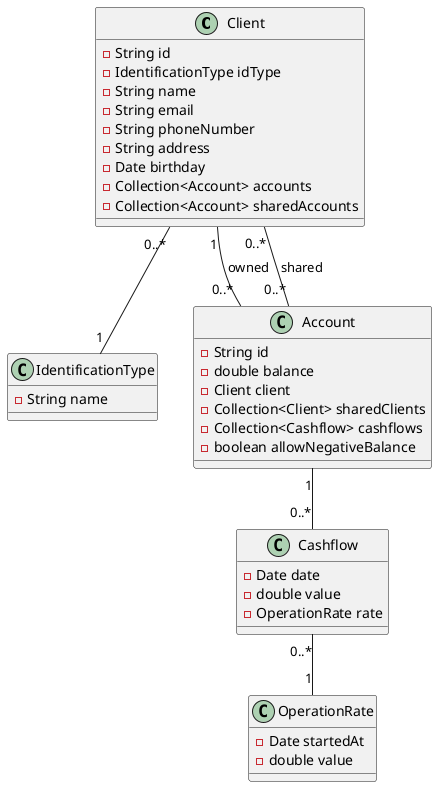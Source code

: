 @startuml

class Client {
    -String id
    -IdentificationType idType
    -String name
    -String email
    -String phoneNumber
    -String address
    -Date birthday
    -Collection<Account> accounts
    -Collection<Account> sharedAccounts
}

class IdentificationType {
    -String name
}

class Account {
    -String id
    -double balance
    -Client client
    -Collection<Client> sharedClients
    -Collection<Cashflow> cashflows
    -boolean allowNegativeBalance
}

class Cashflow {
    -Date date
    -double value
    -OperationRate rate
}

class OperationRate {
    -Date startedAt
    -double value
}

Client "1" -- "0..*" Account : owned
Client "0..*" -- "0..*" Account : shared
Client "0..*" -- "1" IdentificationType
Account "1" -- "0..*" Cashflow
Cashflow "0..*" -- "1" OperationRate

@enduml